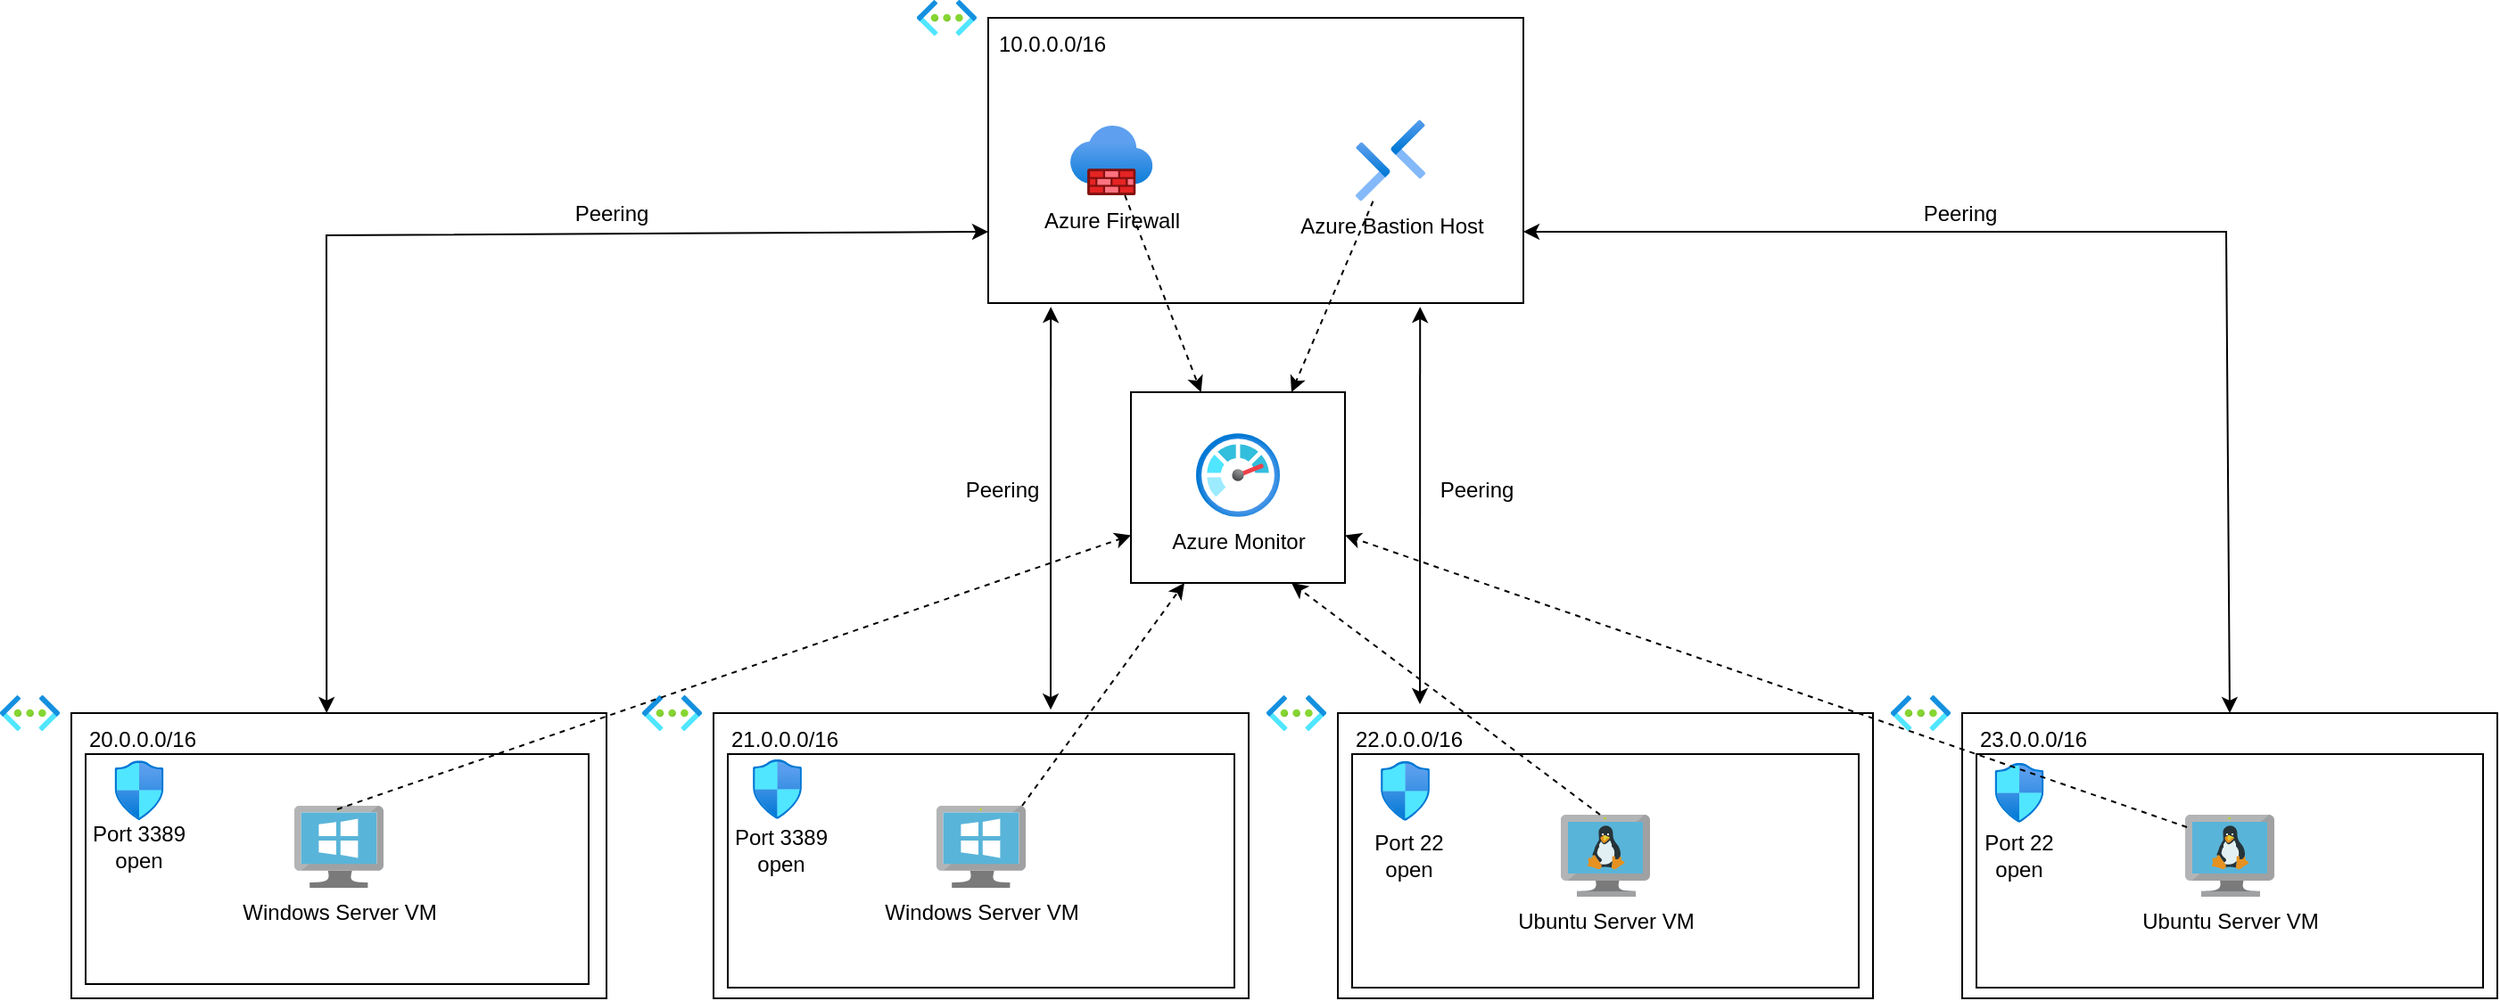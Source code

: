 <mxfile version="24.7.7">
  <diagram name="Seite-1" id="To_rYI7GmTYM7ZqQseUy">
    <mxGraphModel dx="1834" dy="738" grid="0" gridSize="10" guides="1" tooltips="1" connect="1" arrows="1" fold="1" page="0" pageScale="1" pageWidth="827" pageHeight="1169" math="0" shadow="0">
      <root>
        <mxCell id="0" />
        <mxCell id="1" parent="0" />
        <mxCell id="z93Io-whnemu5GQ21jpK-62" value="" style="rounded=0;whiteSpace=wrap;html=1;" vertex="1" parent="1">
          <mxGeometry x="364" y="250" width="120" height="107" as="geometry" />
        </mxCell>
        <mxCell id="z93Io-whnemu5GQ21jpK-7" value="" style="group" vertex="1" connectable="0" parent="1">
          <mxGeometry x="244" y="30" width="340" height="170" as="geometry" />
        </mxCell>
        <mxCell id="z93Io-whnemu5GQ21jpK-1" value="" style="image;aspect=fixed;html=1;points=[];align=center;fontSize=12;image=img/lib/azure2/networking/Virtual_Networks.svg;" vertex="1" parent="z93Io-whnemu5GQ21jpK-7">
          <mxGeometry width="33.5" height="20" as="geometry" />
        </mxCell>
        <mxCell id="z93Io-whnemu5GQ21jpK-6" value="" style="rounded=0;whiteSpace=wrap;html=1;fillColor=none;" vertex="1" parent="z93Io-whnemu5GQ21jpK-7">
          <mxGeometry x="40" y="10" width="300" height="160" as="geometry" />
        </mxCell>
        <mxCell id="z93Io-whnemu5GQ21jpK-29" value="Azure Firewall" style="image;aspect=fixed;html=1;points=[];align=center;fontSize=12;image=img/lib/azure2/networking/Firewalls.svg;" vertex="1" parent="z93Io-whnemu5GQ21jpK-7">
          <mxGeometry x="86" y="70.5" width="46.17" height="39.01" as="geometry" />
        </mxCell>
        <mxCell id="z93Io-whnemu5GQ21jpK-30" value="Azure Bastion Host" style="image;aspect=fixed;html=1;points=[];align=center;fontSize=12;image=img/lib/azure2/networking/Bastions.svg;" vertex="1" parent="z93Io-whnemu5GQ21jpK-7">
          <mxGeometry x="246" y="67.14" width="39" height="45.72" as="geometry" />
        </mxCell>
        <mxCell id="z93Io-whnemu5GQ21jpK-33" value="10.0.0.0/16" style="text;html=1;align=center;verticalAlign=middle;whiteSpace=wrap;rounded=0;" vertex="1" parent="z93Io-whnemu5GQ21jpK-7">
          <mxGeometry x="46" y="10" width="60" height="30" as="geometry" />
        </mxCell>
        <mxCell id="z93Io-whnemu5GQ21jpK-8" value="" style="group" vertex="1" connectable="0" parent="1">
          <mxGeometry x="-270" y="420" width="340" height="170" as="geometry" />
        </mxCell>
        <mxCell id="z93Io-whnemu5GQ21jpK-9" value="" style="image;aspect=fixed;html=1;points=[];align=center;fontSize=12;image=img/lib/azure2/networking/Virtual_Networks.svg;" vertex="1" parent="z93Io-whnemu5GQ21jpK-8">
          <mxGeometry width="33.5" height="20" as="geometry" />
        </mxCell>
        <mxCell id="z93Io-whnemu5GQ21jpK-22" value="" style="group" vertex="1" connectable="0" parent="z93Io-whnemu5GQ21jpK-8">
          <mxGeometry x="40" y="10" width="300" height="160" as="geometry" />
        </mxCell>
        <mxCell id="z93Io-whnemu5GQ21jpK-44" value="" style="rounded=0;whiteSpace=wrap;html=1;" vertex="1" parent="z93Io-whnemu5GQ21jpK-22">
          <mxGeometry x="8" y="23" width="282" height="129" as="geometry" />
        </mxCell>
        <mxCell id="z93Io-whnemu5GQ21jpK-10" value="" style="rounded=0;whiteSpace=wrap;html=1;fillColor=none;" vertex="1" parent="z93Io-whnemu5GQ21jpK-22">
          <mxGeometry width="300" height="160" as="geometry" />
        </mxCell>
        <mxCell id="z93Io-whnemu5GQ21jpK-20" value="Windows Server VM" style="image;sketch=0;aspect=fixed;html=1;points=[];align=center;fontSize=12;image=img/lib/mscae/VirtualMachineWindows.svg;" vertex="1" parent="z93Io-whnemu5GQ21jpK-22">
          <mxGeometry x="125" y="52" width="50" height="46" as="geometry" />
        </mxCell>
        <mxCell id="z93Io-whnemu5GQ21jpK-31" value="20.0.0.0/16" style="text;html=1;align=center;verticalAlign=middle;whiteSpace=wrap;rounded=0;" vertex="1" parent="z93Io-whnemu5GQ21jpK-22">
          <mxGeometry x="10" width="60" height="30" as="geometry" />
        </mxCell>
        <mxCell id="z93Io-whnemu5GQ21jpK-53" value="" style="image;aspect=fixed;html=1;points=[];align=center;fontSize=12;image=img/lib/azure2/networking/Network_Security_Groups.svg;" vertex="1" parent="z93Io-whnemu5GQ21jpK-22">
          <mxGeometry x="24.23" y="26.57" width="27.53" height="33.43" as="geometry" />
        </mxCell>
        <mxCell id="z93Io-whnemu5GQ21jpK-57" value="Port 3389 open" style="text;html=1;align=center;verticalAlign=middle;whiteSpace=wrap;rounded=0;" vertex="1" parent="z93Io-whnemu5GQ21jpK-22">
          <mxGeometry x="8" y="60" width="60" height="30" as="geometry" />
        </mxCell>
        <mxCell id="z93Io-whnemu5GQ21jpK-11" value="" style="group" vertex="1" connectable="0" parent="1">
          <mxGeometry x="90" y="420" width="340" height="170" as="geometry" />
        </mxCell>
        <mxCell id="z93Io-whnemu5GQ21jpK-12" value="" style="image;aspect=fixed;html=1;points=[];align=center;fontSize=12;image=img/lib/azure2/networking/Virtual_Networks.svg;" vertex="1" parent="z93Io-whnemu5GQ21jpK-11">
          <mxGeometry width="33.5" height="20" as="geometry" />
        </mxCell>
        <mxCell id="z93Io-whnemu5GQ21jpK-24" value="" style="group" vertex="1" connectable="0" parent="z93Io-whnemu5GQ21jpK-11">
          <mxGeometry x="40" y="10" width="300" height="160" as="geometry" />
        </mxCell>
        <mxCell id="z93Io-whnemu5GQ21jpK-13" value="" style="rounded=0;whiteSpace=wrap;html=1;fillColor=none;" vertex="1" parent="z93Io-whnemu5GQ21jpK-24">
          <mxGeometry width="300" height="160" as="geometry" />
        </mxCell>
        <mxCell id="z93Io-whnemu5GQ21jpK-46" value="" style="rounded=0;whiteSpace=wrap;html=1;" vertex="1" parent="z93Io-whnemu5GQ21jpK-24">
          <mxGeometry x="8" y="23" width="284" height="131" as="geometry" />
        </mxCell>
        <mxCell id="z93Io-whnemu5GQ21jpK-23" value="Windows Server VM" style="image;sketch=0;aspect=fixed;html=1;points=[];align=center;fontSize=12;image=img/lib/mscae/VirtualMachineWindows.svg;" vertex="1" parent="z93Io-whnemu5GQ21jpK-24">
          <mxGeometry x="125" y="52" width="50" height="46" as="geometry" />
        </mxCell>
        <mxCell id="z93Io-whnemu5GQ21jpK-36" value="21.0.0.0/16" style="text;html=1;align=center;verticalAlign=middle;whiteSpace=wrap;rounded=0;" vertex="1" parent="z93Io-whnemu5GQ21jpK-24">
          <mxGeometry x="10" width="60" height="30" as="geometry" />
        </mxCell>
        <mxCell id="z93Io-whnemu5GQ21jpK-54" value="" style="image;aspect=fixed;html=1;points=[];align=center;fontSize=12;image=img/lib/azure2/networking/Network_Security_Groups.svg;" vertex="1" parent="z93Io-whnemu5GQ21jpK-24">
          <mxGeometry x="22" y="26" width="27.53" height="33.43" as="geometry" />
        </mxCell>
        <mxCell id="z93Io-whnemu5GQ21jpK-58" value="Port 3389 open" style="text;html=1;align=center;verticalAlign=middle;whiteSpace=wrap;rounded=0;" vertex="1" parent="z93Io-whnemu5GQ21jpK-24">
          <mxGeometry x="8" y="62" width="60" height="30" as="geometry" />
        </mxCell>
        <mxCell id="z93Io-whnemu5GQ21jpK-14" value="" style="group" vertex="1" connectable="0" parent="1">
          <mxGeometry x="440" y="420" width="340" height="170" as="geometry" />
        </mxCell>
        <mxCell id="z93Io-whnemu5GQ21jpK-15" value="" style="image;aspect=fixed;html=1;points=[];align=center;fontSize=12;image=img/lib/azure2/networking/Virtual_Networks.svg;" vertex="1" parent="z93Io-whnemu5GQ21jpK-14">
          <mxGeometry width="33.5" height="20" as="geometry" />
        </mxCell>
        <mxCell id="z93Io-whnemu5GQ21jpK-28" value="" style="group" vertex="1" connectable="0" parent="z93Io-whnemu5GQ21jpK-14">
          <mxGeometry x="40" y="10" width="300" height="160" as="geometry" />
        </mxCell>
        <mxCell id="z93Io-whnemu5GQ21jpK-16" value="" style="rounded=0;whiteSpace=wrap;html=1;fillColor=none;" vertex="1" parent="z93Io-whnemu5GQ21jpK-28">
          <mxGeometry width="300" height="160" as="geometry" />
        </mxCell>
        <mxCell id="z93Io-whnemu5GQ21jpK-47" value="" style="rounded=0;whiteSpace=wrap;html=1;" vertex="1" parent="z93Io-whnemu5GQ21jpK-28">
          <mxGeometry x="8" y="23" width="284" height="131" as="geometry" />
        </mxCell>
        <mxCell id="z93Io-whnemu5GQ21jpK-25" value="Ubuntu Server VM" style="image;sketch=0;aspect=fixed;html=1;points=[];align=center;fontSize=12;image=img/lib/mscae/VM_Linux.svg;" vertex="1" parent="z93Io-whnemu5GQ21jpK-28">
          <mxGeometry x="125" y="57" width="50" height="46" as="geometry" />
        </mxCell>
        <mxCell id="z93Io-whnemu5GQ21jpK-37" value="22.0.0.0/16" style="text;html=1;align=center;verticalAlign=middle;whiteSpace=wrap;rounded=0;" vertex="1" parent="z93Io-whnemu5GQ21jpK-28">
          <mxGeometry x="10" width="60" height="30" as="geometry" />
        </mxCell>
        <mxCell id="z93Io-whnemu5GQ21jpK-55" value="" style="image;aspect=fixed;html=1;points=[];align=center;fontSize=12;image=img/lib/azure2/networking/Network_Security_Groups.svg;" vertex="1" parent="z93Io-whnemu5GQ21jpK-28">
          <mxGeometry x="24" y="27" width="27.53" height="33.43" as="geometry" />
        </mxCell>
        <mxCell id="z93Io-whnemu5GQ21jpK-59" value="Port 22 open" style="text;html=1;align=center;verticalAlign=middle;whiteSpace=wrap;rounded=0;" vertex="1" parent="z93Io-whnemu5GQ21jpK-28">
          <mxGeometry x="10" y="65" width="60" height="30" as="geometry" />
        </mxCell>
        <mxCell id="z93Io-whnemu5GQ21jpK-17" value="" style="group" vertex="1" connectable="0" parent="1">
          <mxGeometry x="790" y="420" width="340" height="170" as="geometry" />
        </mxCell>
        <mxCell id="z93Io-whnemu5GQ21jpK-18" value="" style="image;aspect=fixed;html=1;points=[];align=center;fontSize=12;image=img/lib/azure2/networking/Virtual_Networks.svg;" vertex="1" parent="z93Io-whnemu5GQ21jpK-17">
          <mxGeometry width="33.5" height="20" as="geometry" />
        </mxCell>
        <mxCell id="z93Io-whnemu5GQ21jpK-27" value="" style="group" vertex="1" connectable="0" parent="z93Io-whnemu5GQ21jpK-17">
          <mxGeometry x="40" y="10" width="300" height="160" as="geometry" />
        </mxCell>
        <mxCell id="z93Io-whnemu5GQ21jpK-19" value="" style="rounded=0;whiteSpace=wrap;html=1;fillColor=none;" vertex="1" parent="z93Io-whnemu5GQ21jpK-27">
          <mxGeometry width="300" height="160" as="geometry" />
        </mxCell>
        <mxCell id="z93Io-whnemu5GQ21jpK-48" value="" style="rounded=0;whiteSpace=wrap;html=1;" vertex="1" parent="z93Io-whnemu5GQ21jpK-27">
          <mxGeometry x="8" y="23" width="284" height="131" as="geometry" />
        </mxCell>
        <mxCell id="z93Io-whnemu5GQ21jpK-26" value="Ubuntu Server VM" style="image;sketch=0;aspect=fixed;html=1;points=[];align=center;fontSize=12;image=img/lib/mscae/VM_Linux.svg;" vertex="1" parent="z93Io-whnemu5GQ21jpK-27">
          <mxGeometry x="125" y="57" width="50" height="46" as="geometry" />
        </mxCell>
        <mxCell id="z93Io-whnemu5GQ21jpK-38" value="23&lt;span style=&quot;background-color: initial;&quot;&gt;.0.0.0/16&lt;/span&gt;" style="text;html=1;align=center;verticalAlign=middle;whiteSpace=wrap;rounded=0;" vertex="1" parent="z93Io-whnemu5GQ21jpK-27">
          <mxGeometry x="10" width="60" height="30" as="geometry" />
        </mxCell>
        <mxCell id="z93Io-whnemu5GQ21jpK-56" value="" style="image;aspect=fixed;html=1;points=[];align=center;fontSize=12;image=img/lib/azure2/networking/Network_Security_Groups.svg;" vertex="1" parent="z93Io-whnemu5GQ21jpK-27">
          <mxGeometry x="18.24" y="28" width="27.53" height="33.43" as="geometry" />
        </mxCell>
        <mxCell id="z93Io-whnemu5GQ21jpK-60" value="Port 22 open" style="text;html=1;align=center;verticalAlign=middle;whiteSpace=wrap;rounded=0;" vertex="1" parent="z93Io-whnemu5GQ21jpK-27">
          <mxGeometry x="2" y="65" width="60" height="30" as="geometry" />
        </mxCell>
        <mxCell id="z93Io-whnemu5GQ21jpK-39" value="" style="endArrow=classic;startArrow=classic;html=1;rounded=0;exitX=0.477;exitY=0;exitDx=0;exitDy=0;exitPerimeter=0;entryX=0;entryY=0.75;entryDx=0;entryDy=0;" edge="1" parent="1" source="z93Io-whnemu5GQ21jpK-10" target="z93Io-whnemu5GQ21jpK-6">
          <mxGeometry width="50" height="50" relative="1" as="geometry">
            <mxPoint x="-88" y="369" as="sourcePoint" />
            <mxPoint x="-84" y="195" as="targetPoint" />
            <Array as="points">
              <mxPoint x="-87" y="162" />
            </Array>
          </mxGeometry>
        </mxCell>
        <mxCell id="z93Io-whnemu5GQ21jpK-40" value="Peering" style="text;html=1;align=center;verticalAlign=middle;whiteSpace=wrap;rounded=0;" vertex="1" parent="1">
          <mxGeometry x="43" y="135" width="60" height="30" as="geometry" />
        </mxCell>
        <mxCell id="z93Io-whnemu5GQ21jpK-42" value="" style="endArrow=classic;startArrow=classic;html=1;rounded=0;exitX=0.5;exitY=0;exitDx=0;exitDy=0;entryX=1;entryY=0.75;entryDx=0;entryDy=0;" edge="1" parent="1" source="z93Io-whnemu5GQ21jpK-19" target="z93Io-whnemu5GQ21jpK-6">
          <mxGeometry width="50" height="50" relative="1" as="geometry">
            <mxPoint x="895" y="311" as="sourcePoint" />
            <mxPoint x="945" y="261" as="targetPoint" />
            <Array as="points">
              <mxPoint x="978" y="160" />
            </Array>
          </mxGeometry>
        </mxCell>
        <mxCell id="z93Io-whnemu5GQ21jpK-43" value="Peering" style="text;html=1;align=center;verticalAlign=middle;whiteSpace=wrap;rounded=0;" vertex="1" parent="1">
          <mxGeometry x="799" y="135" width="60" height="30" as="geometry" />
        </mxCell>
        <mxCell id="z93Io-whnemu5GQ21jpK-51" value="Peering" style="text;html=1;align=center;verticalAlign=middle;whiteSpace=wrap;rounded=0;" vertex="1" parent="1">
          <mxGeometry x="262" y="290" width="60" height="30" as="geometry" />
        </mxCell>
        <mxCell id="z93Io-whnemu5GQ21jpK-52" value="Peering" style="text;html=1;align=center;verticalAlign=middle;whiteSpace=wrap;rounded=0;" vertex="1" parent="1">
          <mxGeometry x="528" y="290" width="60" height="30" as="geometry" />
        </mxCell>
        <mxCell id="z93Io-whnemu5GQ21jpK-61" value="Azure Monitor" style="image;aspect=fixed;html=1;points=[];align=center;fontSize=12;image=img/lib/azure2/management_governance/Monitor.svg;" vertex="1" parent="1">
          <mxGeometry x="400.5" y="273" width="47" height="47" as="geometry" />
        </mxCell>
        <mxCell id="z93Io-whnemu5GQ21jpK-63" value="" style="endArrow=classic;html=1;rounded=0;dashed=1;" edge="1" parent="1" source="z93Io-whnemu5GQ21jpK-29" target="z93Io-whnemu5GQ21jpK-62">
          <mxGeometry width="50" height="50" relative="1" as="geometry">
            <mxPoint x="212" y="315" as="sourcePoint" />
            <mxPoint x="262" y="265" as="targetPoint" />
          </mxGeometry>
        </mxCell>
        <mxCell id="z93Io-whnemu5GQ21jpK-64" value="" style="endArrow=classic;html=1;rounded=0;dashed=1;entryX=0.75;entryY=0;entryDx=0;entryDy=0;" edge="1" parent="1" source="z93Io-whnemu5GQ21jpK-30" target="z93Io-whnemu5GQ21jpK-62">
          <mxGeometry width="50" height="50" relative="1" as="geometry">
            <mxPoint x="489" y="229" as="sourcePoint" />
            <mxPoint x="531" y="339" as="targetPoint" />
          </mxGeometry>
        </mxCell>
        <mxCell id="z93Io-whnemu5GQ21jpK-65" value="" style="endArrow=classic;html=1;rounded=0;dashed=1;exitX=0.48;exitY=0.043;exitDx=0;exitDy=0;exitPerimeter=0;entryX=0;entryY=0.75;entryDx=0;entryDy=0;" edge="1" parent="1" source="z93Io-whnemu5GQ21jpK-20" target="z93Io-whnemu5GQ21jpK-62">
          <mxGeometry width="50" height="50" relative="1" as="geometry">
            <mxPoint x="103" y="280" as="sourcePoint" />
            <mxPoint x="145" y="390" as="targetPoint" />
          </mxGeometry>
        </mxCell>
        <mxCell id="z93Io-whnemu5GQ21jpK-66" value="" style="endArrow=classic;html=1;rounded=0;dashed=1;exitX=0.02;exitY=0.152;exitDx=0;exitDy=0;exitPerimeter=0;entryX=1;entryY=0.75;entryDx=0;entryDy=0;" edge="1" parent="1" source="z93Io-whnemu5GQ21jpK-26" target="z93Io-whnemu5GQ21jpK-62">
          <mxGeometry width="50" height="50" relative="1" as="geometry">
            <mxPoint x="426" y="452" as="sourcePoint" />
            <mxPoint x="871" y="298" as="targetPoint" />
          </mxGeometry>
        </mxCell>
        <mxCell id="z93Io-whnemu5GQ21jpK-67" value="" style="endArrow=classic;html=1;rounded=0;dashed=1;exitX=0.96;exitY=0;exitDx=0;exitDy=0;exitPerimeter=0;entryX=0.25;entryY=1;entryDx=0;entryDy=0;" edge="1" parent="1" source="z93Io-whnemu5GQ21jpK-23" target="z93Io-whnemu5GQ21jpK-62">
          <mxGeometry width="50" height="50" relative="1" as="geometry">
            <mxPoint x="373" y="513" as="sourcePoint" />
            <mxPoint x="415" y="623" as="targetPoint" />
          </mxGeometry>
        </mxCell>
        <mxCell id="z93Io-whnemu5GQ21jpK-68" value="" style="endArrow=classic;html=1;rounded=0;dashed=1;exitX=0.44;exitY=0;exitDx=0;exitDy=0;exitPerimeter=0;entryX=0.75;entryY=1;entryDx=0;entryDy=0;" edge="1" parent="1" source="z93Io-whnemu5GQ21jpK-25" target="z93Io-whnemu5GQ21jpK-62">
          <mxGeometry width="50" height="50" relative="1" as="geometry">
            <mxPoint x="555" y="483" as="sourcePoint" />
            <mxPoint x="597" y="593" as="targetPoint" />
          </mxGeometry>
        </mxCell>
        <mxCell id="z93Io-whnemu5GQ21jpK-49" value="" style="endArrow=classic;startArrow=classic;html=1;rounded=0;entryX=0.117;entryY=1.013;entryDx=0;entryDy=0;entryPerimeter=0;exitX=0.63;exitY=-0.012;exitDx=0;exitDy=0;exitPerimeter=0;" edge="1" parent="1" source="z93Io-whnemu5GQ21jpK-13" target="z93Io-whnemu5GQ21jpK-6">
          <mxGeometry width="50" height="50" relative="1" as="geometry">
            <mxPoint x="268" y="358" as="sourcePoint" />
            <mxPoint x="318" y="308" as="targetPoint" />
          </mxGeometry>
        </mxCell>
        <mxCell id="z93Io-whnemu5GQ21jpK-50" value="" style="endArrow=classic;startArrow=classic;html=1;rounded=0;entryX=0.807;entryY=1.013;entryDx=0;entryDy=0;entryPerimeter=0;" edge="1" parent="1" target="z93Io-whnemu5GQ21jpK-6">
          <mxGeometry width="50" height="50" relative="1" as="geometry">
            <mxPoint x="526" y="425" as="sourcePoint" />
            <mxPoint x="524" y="242" as="targetPoint" />
          </mxGeometry>
        </mxCell>
      </root>
    </mxGraphModel>
  </diagram>
</mxfile>
